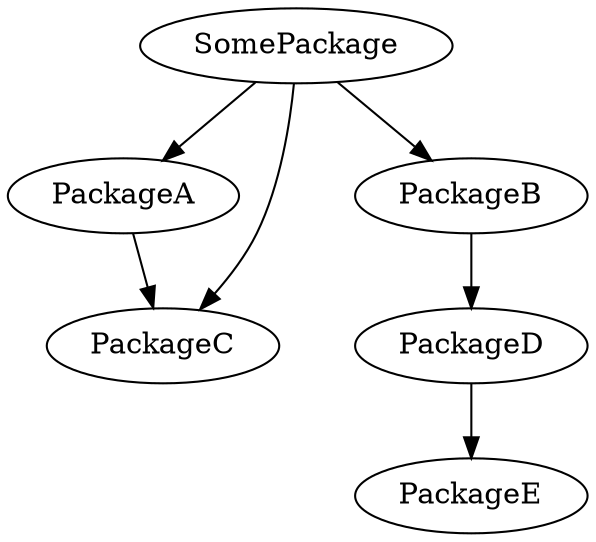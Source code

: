 digraph G {
    "SomePackage" -> "PackageA";
    "SomePackage" -> "PackageB";
    "SomePackage" -> "PackageC";
    "PackageA" -> "PackageC";
    "PackageB" -> "PackageD";
    "PackageD" -> "PackageE";
}